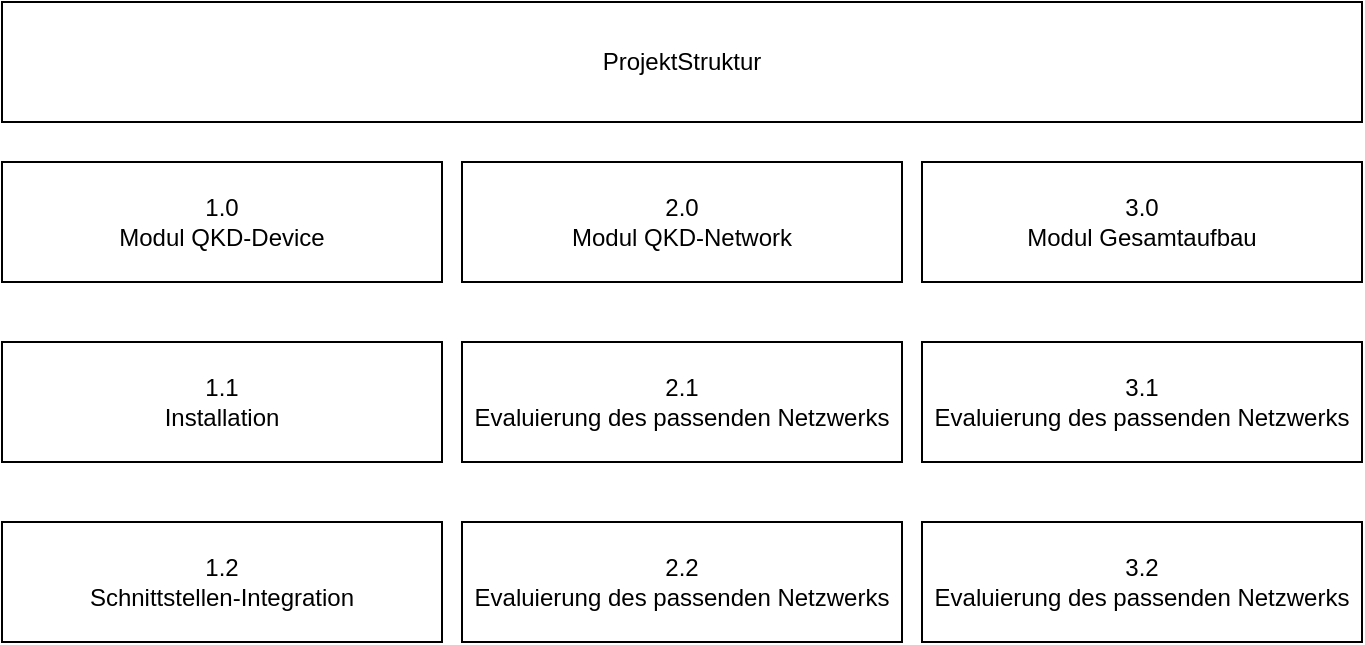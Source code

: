 <mxfile version="22.0.2" type="github">
  <diagram id="kgpKYQtTHZ0yAKxKKP6v" name="Page-1">
    <mxGraphModel dx="1314" dy="738" grid="1" gridSize="10" guides="1" tooltips="1" connect="1" arrows="1" fold="1" page="1" pageScale="1" pageWidth="850" pageHeight="1100" math="0" shadow="0">
      <root>
        <mxCell id="0" />
        <mxCell id="1" parent="0" />
        <mxCell id="RMzCRT8UT0Tl-QOBCZvK-1" value="ProjektStruktur" style="rounded=0;whiteSpace=wrap;html=1;" vertex="1" parent="1">
          <mxGeometry x="80" y="140" width="680" height="60" as="geometry" />
        </mxCell>
        <mxCell id="RMzCRT8UT0Tl-QOBCZvK-2" value="1.0&lt;br&gt;Modul QKD-Device" style="rounded=0;whiteSpace=wrap;html=1;" vertex="1" parent="1">
          <mxGeometry x="80" y="220" width="220" height="60" as="geometry" />
        </mxCell>
        <mxCell id="RMzCRT8UT0Tl-QOBCZvK-3" value="2.0&lt;br&gt;Modul QKD-Network" style="rounded=0;whiteSpace=wrap;html=1;" vertex="1" parent="1">
          <mxGeometry x="310" y="220" width="220" height="60" as="geometry" />
        </mxCell>
        <mxCell id="RMzCRT8UT0Tl-QOBCZvK-4" value="3.0&lt;br&gt;Modul Gesamtaufbau" style="rounded=0;whiteSpace=wrap;html=1;" vertex="1" parent="1">
          <mxGeometry x="540" y="220" width="220" height="60" as="geometry" />
        </mxCell>
        <mxCell id="RMzCRT8UT0Tl-QOBCZvK-5" value="1.1&lt;br&gt;Installation" style="rounded=0;whiteSpace=wrap;html=1;" vertex="1" parent="1">
          <mxGeometry x="80" y="310" width="220" height="60" as="geometry" />
        </mxCell>
        <mxCell id="RMzCRT8UT0Tl-QOBCZvK-8" value="2.1&lt;br&gt;Evaluierung des passenden Netzwerks" style="rounded=0;whiteSpace=wrap;html=1;" vertex="1" parent="1">
          <mxGeometry x="310" y="310" width="220" height="60" as="geometry" />
        </mxCell>
        <mxCell id="RMzCRT8UT0Tl-QOBCZvK-9" value="3.1&lt;br&gt;Evaluierung des passenden Netzwerks" style="rounded=0;whiteSpace=wrap;html=1;" vertex="1" parent="1">
          <mxGeometry x="540" y="310" width="220" height="60" as="geometry" />
        </mxCell>
        <mxCell id="RMzCRT8UT0Tl-QOBCZvK-10" value="2.2&lt;br&gt;Evaluierung des passenden Netzwerks" style="rounded=0;whiteSpace=wrap;html=1;" vertex="1" parent="1">
          <mxGeometry x="310" y="400" width="220" height="60" as="geometry" />
        </mxCell>
        <mxCell id="RMzCRT8UT0Tl-QOBCZvK-11" value="3.2&lt;br&gt;Evaluierung des passenden Netzwerks" style="rounded=0;whiteSpace=wrap;html=1;" vertex="1" parent="1">
          <mxGeometry x="540" y="400" width="220" height="60" as="geometry" />
        </mxCell>
        <mxCell id="RMzCRT8UT0Tl-QOBCZvK-12" value="1.2&lt;br&gt;Schnittstellen-Integration" style="rounded=0;whiteSpace=wrap;html=1;" vertex="1" parent="1">
          <mxGeometry x="80" y="400" width="220" height="60" as="geometry" />
        </mxCell>
      </root>
    </mxGraphModel>
  </diagram>
</mxfile>
